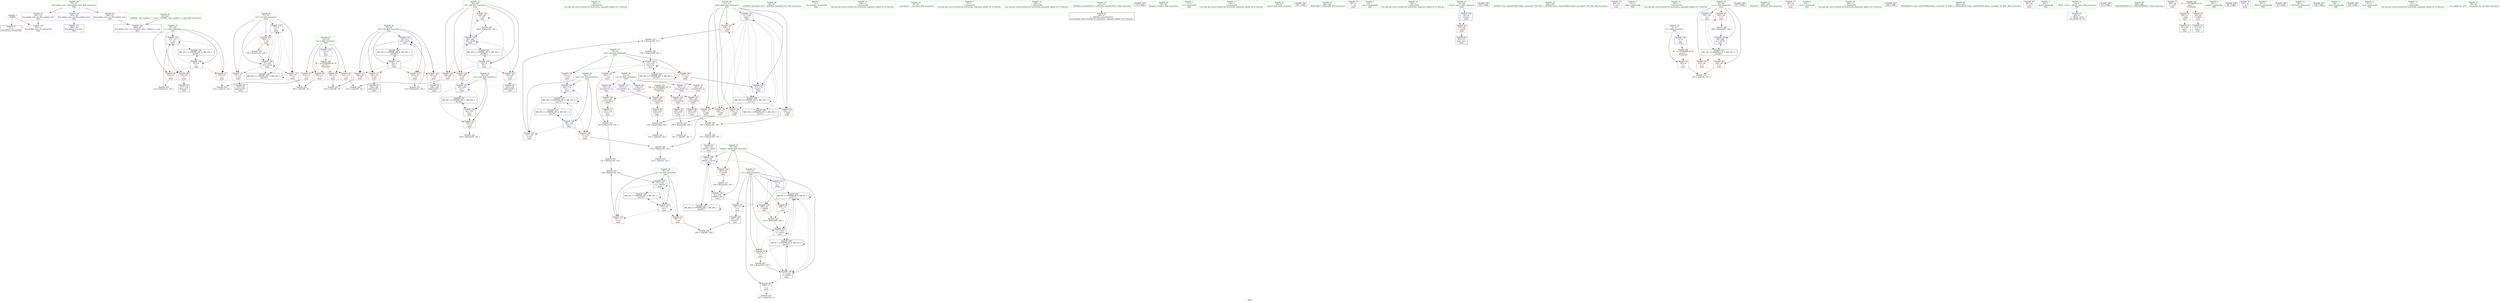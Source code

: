 digraph "SVFG" {
	label="SVFG";

	Node0x55be736eea30 [shape=record,color=grey,label="{NodeID: 0\nNullPtr}"];
	Node0x55be736eea30 -> Node0x55be737124a0[style=solid];
	Node0x55be736eea30 -> Node0x55be73717ac0[style=solid];
	Node0x55be73711a60 [shape=record,color=red,label="{NodeID: 97\n112\<--67\n\<--i\nmain\n}"];
	Node0x55be73711a60 -> Node0x55be7371d910[style=solid];
	Node0x55be736f3490 [shape=record,color=green,label="{NodeID: 14\n102\<--1\n\<--dummyObj\nCan only get source location for instruction, argument, global var or function.}"];
	Node0x55be737115a0 [shape=record,color=red,label="{NodeID: 111\n166\<--75\n\<--tot\nmain\n}"];
	Node0x55be737115a0 -> Node0x55be7371df10[style=solid];
	Node0x55be73710210 [shape=record,color=green,label="{NodeID: 28\n42\<--43\n_ZNSt8ios_base4InitC1Ev\<--_ZNSt8ios_base4InitC1Ev_field_insensitive\n}"];
	Node0x55be7371ca10 [shape=record,color=grey,label="{NodeID: 208\n139 = Binary(138, 140, )\n}"];
	Node0x55be7371ca10 -> Node0x55be737180a0[style=solid];
	Node0x55be737171e0 [shape=record,color=red,label="{NodeID: 125\n244\<--85\n\<--i45\nmain\n}"];
	Node0x55be737171e0 -> Node0x55be73714fc0[style=solid];
	Node0x55be73710c70 [shape=record,color=green,label="{NodeID: 42\n83\<--84\nans\<--ans_field_insensitive\nmain\n}"];
	Node0x55be73710c70 -> Node0x55be73716ea0[style=solid];
	Node0x55be73710c70 -> Node0x55be73718a60[style=solid];
	Node0x55be73710c70 -> Node0x55be73718cd0[style=solid];
	Node0x55be7371df10 [shape=record,color=grey,label="{NodeID: 222\n169 = cmp(166, 168, )\n}"];
	Node0x55be73717e30 [shape=record,color=blue,label="{NodeID: 139\n67\<--122\ni\<--inc\nmain\n}"];
	Node0x55be73717e30 -> Node0x55be73711a60[style=dashed];
	Node0x55be73717e30 -> Node0x55be73711b30[style=dashed];
	Node0x55be73717e30 -> Node0x55be73711c00[style=dashed];
	Node0x55be73717e30 -> Node0x55be73717e30[style=dashed];
	Node0x55be73717e30 -> Node0x55be73727410[style=dashed];
	Node0x55be73712910 [shape=record,color=black,label="{NodeID: 56\n152\<--151\nidxprom14\<--\nmain\n}"];
	Node0x55be73727e10 [shape=record,color=black,label="{NodeID: 236\nMR_18V_2 = PHI(MR_18V_4, MR_18V_1, )\npts\{72 \}\n}"];
	Node0x55be73727e10 -> Node0x55be73717fd0[style=dashed];
	Node0x55be73718990 [shape=record,color=blue,label="{NodeID: 153\n79\<--214\ni24\<--inc43\nmain\n}"];
	Node0x55be73718990 -> Node0x55be73716a40[style=dashed];
	Node0x55be73718990 -> Node0x55be73716ad0[style=dashed];
	Node0x55be73718990 -> Node0x55be73716b60[style=dashed];
	Node0x55be73718990 -> Node0x55be73716c30[style=dashed];
	Node0x55be73718990 -> Node0x55be73718990[style=dashed];
	Node0x55be73718990 -> Node0x55be73729210[style=dashed];
	Node0x55be73713470 [shape=record,color=purple,label="{NodeID: 70\n187\<--15\narrayidx30\<--m\nmain\n}"];
	Node0x55be73713470 -> Node0x55be73717380[style=solid];
	Node0x55be73714060 [shape=record,color=red,label="{NodeID: 84\n209\<--11\n\<--n\nmain\n}"];
	Node0x55be73714060 -> Node0x55be7371d190[style=solid];
	Node0x55be736ef550 [shape=record,color=green,label="{NodeID: 1\n7\<--1\n__dso_handle\<--dummyObj\nGlob }"];
	Node0x55be73711b30 [shape=record,color=red,label="{NodeID: 98\n116\<--67\n\<--i\nmain\n}"];
	Node0x55be73711b30 -> Node0x55be73712840[style=solid];
	Node0x55be736f3560 [shape=record,color=green,label="{NodeID: 15\n126\<--1\n\<--dummyObj\nCan only get source location for instruction, argument, global var or function.}"];
	Node0x55be73711670 [shape=record,color=red,label="{NodeID: 112\n146\<--77\n\<--i10\nmain\n}"];
	Node0x55be73711670 -> Node0x55be7371e210[style=solid];
	Node0x55be737102a0 [shape=record,color=green,label="{NodeID: 29\n48\<--49\n__cxa_atexit\<--__cxa_atexit_field_insensitive\n}"];
	Node0x55be7371cb90 [shape=record,color=grey,label="{NodeID: 209\n259 = Binary(258, 102, )\n}"];
	Node0x55be737172b0 [shape=record,color=red,label="{NodeID: 126\n154\<--153\n\<--arrayidx15\nmain\n}"];
	Node0x55be737172b0 -> Node0x55be737129e0[style=solid];
	Node0x55be73710d40 [shape=record,color=green,label="{NodeID: 43\n85\<--86\ni45\<--i45_field_insensitive\nmain\n}"];
	Node0x55be73710d40 -> Node0x55be73716f70[style=solid];
	Node0x55be73710d40 -> Node0x55be73717040[style=solid];
	Node0x55be73710d40 -> Node0x55be73717110[style=solid];
	Node0x55be73710d40 -> Node0x55be737171e0[style=solid];
	Node0x55be73710d40 -> Node0x55be73718b30[style=solid];
	Node0x55be73710d40 -> Node0x55be73718da0[style=solid];
	Node0x55be7371e090 [shape=record,color=grey,label="{NodeID: 223\n133 = cmp(132, 134, )\n}"];
	Node0x55be73717f00 [shape=record,color=blue,label="{NodeID: 140\n69\<--126\nlow\<--\nmain\n}"];
	Node0x55be73717f00 -> Node0x55be73711cd0[style=dashed];
	Node0x55be73717f00 -> Node0x55be73711da0[style=dashed];
	Node0x55be73717f00 -> Node0x55be73718580[style=dashed];
	Node0x55be73717f00 -> Node0x55be73727910[style=dashed];
	Node0x55be73717f00 -> Node0x55be7372b510[style=dashed];
	Node0x55be737129e0 [shape=record,color=black,label="{NodeID: 57\n155\<--154\nconv\<--\nmain\n}"];
	Node0x55be737129e0 -> Node0x55be7371ce90[style=solid];
	Node0x55be73728310 [shape=record,color=black,label="{NodeID: 237\nMR_20V_2 = PHI(MR_20V_3, MR_20V_1, )\npts\{74 \}\n}"];
	Node0x55be73728310 -> Node0x55be737180a0[style=dashed];
	Node0x55be73728310 -> Node0x55be73728310[style=dashed];
	Node0x55be73718a60 [shape=record,color=blue,label="{NodeID: 154\n83\<--205\nans\<--\nmain\n}"];
	Node0x55be73718a60 -> Node0x55be73716ea0[style=dashed];
	Node0x55be73718a60 -> Node0x55be73718cd0[style=dashed];
	Node0x55be73718a60 -> Node0x55be73729c10[style=dashed];
	Node0x55be73713540 [shape=record,color=purple,label="{NodeID: 71\n197\<--15\narrayidx36\<--m\nmain\n}"];
	Node0x55be73713540 -> Node0x55be73717450[style=solid];
	Node0x55be73714130 [shape=record,color=red,label="{NodeID: 85\n233\<--11\n\<--n\nmain\n}"];
	Node0x55be73714130 -> Node0x55be73715140[style=solid];
	Node0x55be736f2d20 [shape=record,color=green,label="{NodeID: 2\n9\<--1\n\<--dummyObj\nCan only get source location for instruction, argument, global var or function.}"];
	Node0x55be73711c00 [shape=record,color=red,label="{NodeID: 99\n121\<--67\n\<--i\nmain\n}"];
	Node0x55be73711c00 -> Node0x55be73715440[style=solid];
	Node0x55be736f3630 [shape=record,color=green,label="{NodeID: 16\n128\<--1\n\<--dummyObj\nCan only get source location for instruction, argument, global var or function.}"];
	Node0x55be73711740 [shape=record,color=red,label="{NodeID: 113\n151\<--77\n\<--i10\nmain\n}"];
	Node0x55be73711740 -> Node0x55be73712910[style=solid];
	Node0x55be73710330 [shape=record,color=green,label="{NodeID: 30\n47\<--53\n_ZNSt8ios_base4InitD1Ev\<--_ZNSt8ios_base4InitD1Ev_field_insensitive\n}"];
	Node0x55be73710330 -> Node0x55be737125a0[style=solid];
	Node0x55be734717e0 [shape=record,color=black,label="{NodeID: 293\n119 = PHI()\n}"];
	Node0x55be7371cd10 [shape=record,color=grey,label="{NodeID: 210\n157 = Binary(156, 134, )\n}"];
	Node0x55be7371cd10 -> Node0x55be7371d010[style=solid];
	Node0x55be73717380 [shape=record,color=red,label="{NodeID: 127\n188\<--187\n\<--arrayidx30\nmain\n}"];
	Node0x55be73717380 -> Node0x55be73712c50[style=solid];
	Node0x55be73710e10 [shape=record,color=green,label="{NodeID: 44\n92\<--93\nfreopen\<--freopen_field_insensitive\n}"];
	Node0x55be7371e210 [shape=record,color=grey,label="{NodeID: 224\n148 = cmp(146, 147, )\n}"];
	Node0x55be73717fd0 [shape=record,color=blue,label="{NodeID: 141\n71\<--128\nhigh\<--\nmain\n}"];
	Node0x55be73717fd0 -> Node0x55be73711e70[style=dashed];
	Node0x55be73717fd0 -> Node0x55be73711f40[style=dashed];
	Node0x55be73717fd0 -> Node0x55be73712010[style=dashed];
	Node0x55be73717fd0 -> Node0x55be737120e0[style=dashed];
	Node0x55be73717fd0 -> Node0x55be73711190[style=dashed];
	Node0x55be73717fd0 -> Node0x55be737184b0[style=dashed];
	Node0x55be73717fd0 -> Node0x55be73727e10[style=dashed];
	Node0x55be73717fd0 -> Node0x55be7372ba10[style=dashed];
	Node0x55be73712ab0 [shape=record,color=black,label="{NodeID: 58\n168\<--167\nconv22\<--\nmain\n}"];
	Node0x55be73712ab0 -> Node0x55be7371df10[style=solid];
	Node0x55be73728810 [shape=record,color=black,label="{NodeID: 238\nMR_22V_2 = PHI(MR_22V_3, MR_22V_1, )\npts\{76 \}\n}"];
	Node0x55be73728810 -> Node0x55be73718170[style=dashed];
	Node0x55be73728810 -> Node0x55be73728810[style=dashed];
	Node0x55be73718b30 [shape=record,color=blue,label="{NodeID: 155\n85\<--9\ni45\<--\nmain\n}"];
	Node0x55be73718b30 -> Node0x55be73716f70[style=dashed];
	Node0x55be73718b30 -> Node0x55be73717040[style=dashed];
	Node0x55be73718b30 -> Node0x55be73717110[style=dashed];
	Node0x55be73718b30 -> Node0x55be737171e0[style=dashed];
	Node0x55be73718b30 -> Node0x55be73718da0[style=dashed];
	Node0x55be73718b30 -> Node0x55be7372a110[style=dashed];
	Node0x55be73713610 [shape=record,color=purple,label="{NodeID: 72\n227\<--15\narrayidx50\<--m\nmain\n}"];
	Node0x55be73713610 -> Node0x55be73717520[style=solid];
	Node0x55be73714200 [shape=record,color=red,label="{NodeID: 86\n236\<--11\n\<--n\nmain\n}"];
	Node0x55be73714200 -> Node0x55be7371dc10[style=solid];
	Node0x55be736f3280 [shape=record,color=green,label="{NodeID: 3\n17\<--1\n.str\<--dummyObj\nGlob }"];
	Node0x55be73711cd0 [shape=record,color=red,label="{NodeID: 100\n131\<--69\n\<--low\nmain\n}"];
	Node0x55be73711cd0 -> Node0x55be737152c0[style=solid];
	Node0x55be736f3700 [shape=record,color=green,label="{NodeID: 17\n134\<--1\n\<--dummyObj\nCan only get source location for instruction, argument, global var or function.}"];
	Node0x55be73711810 [shape=record,color=red,label="{NodeID: 114\n162\<--77\n\<--i10\nmain\n}"];
	Node0x55be73711810 -> Node0x55be73714e40[style=solid];
	Node0x55be737103c0 [shape=record,color=green,label="{NodeID: 31\n60\<--61\nmain\<--main_field_insensitive\n}"];
	Node0x55be7373d840 [shape=record,color=black,label="{NodeID: 294\n249 = PHI()\n}"];
	Node0x55be7371ce90 [shape=record,color=grey,label="{NodeID: 211\n156 = Binary(150, 155, )\n}"];
	Node0x55be7371ce90 -> Node0x55be7371cd10[style=solid];
	Node0x55be73717450 [shape=record,color=red,label="{NodeID: 128\n198\<--197\n\<--arrayidx36\nmain\n}"];
	Node0x55be73717450 -> Node0x55be73712ec0[style=solid];
	Node0x55be73710ee0 [shape=record,color=green,label="{NodeID: 45\n99\<--100\n_ZNSirsERi\<--_ZNSirsERi_field_insensitive\n}"];
	Node0x55be7371e390 [shape=record,color=grey,label="{NodeID: 225\n182 = cmp(180, 181, )\n}"];
	Node0x55be737180a0 [shape=record,color=blue,label="{NodeID: 142\n73\<--139\nmid\<--div\nmain\n}"];
	Node0x55be737180a0 -> Node0x55be73711260[style=dashed];
	Node0x55be737180a0 -> Node0x55be73711330[style=dashed];
	Node0x55be737180a0 -> Node0x55be73711400[style=dashed];
	Node0x55be737180a0 -> Node0x55be737180a0[style=dashed];
	Node0x55be737180a0 -> Node0x55be73728310[style=dashed];
	Node0x55be73712b80 [shape=record,color=black,label="{NodeID: 59\n186\<--185\nidxprom29\<--\nmain\n}"];
	Node0x55be73728d10 [shape=record,color=black,label="{NodeID: 239\nMR_24V_2 = PHI(MR_24V_3, MR_24V_1, )\npts\{78 \}\n}"];
	Node0x55be73728d10 -> Node0x55be73718240[style=dashed];
	Node0x55be73728d10 -> Node0x55be73728d10[style=dashed];
	Node0x55be73718c00 [shape=record,color=blue,label="{NodeID: 156\n11\<--234\nn\<--dec55\nmain\n}"];
	Node0x55be73718c00 -> Node0x55be73714200[style=dashed];
	Node0x55be73718c00 -> Node0x55be73726a10[style=dashed];
	Node0x55be73718c00 -> Node0x55be7372bf10[style=dashed];
	Node0x55be737136e0 [shape=record,color=purple,label="{NodeID: 73\n89\<--17\n\<--.str\nmain\n}"];
	Node0x55be737142d0 [shape=record,color=red,label="{NodeID: 87\n113\<--13\n\<--b\nmain\n}"];
	Node0x55be737142d0 -> Node0x55be7371d910[style=solid];
	Node0x55be736f4290 [shape=record,color=green,label="{NodeID: 4\n19\<--1\n.str.1\<--dummyObj\nGlob }"];
	Node0x55be73711da0 [shape=record,color=red,label="{NodeID: 101\n137\<--69\n\<--low\nmain\n}"];
	Node0x55be73711da0 -> Node0x55be7371d310[style=solid];
	Node0x55be736f37d0 [shape=record,color=green,label="{NodeID: 18\n140\<--1\n\<--dummyObj\nCan only get source location for instruction, argument, global var or function.}"];
	Node0x55be73716a40 [shape=record,color=red,label="{NodeID: 115\n180\<--79\n\<--i24\nmain\n}"];
	Node0x55be73716a40 -> Node0x55be7371e390[style=solid];
	Node0x55be73710450 [shape=record,color=green,label="{NodeID: 32\n63\<--64\nretval\<--retval_field_insensitive\nmain\n}"];
	Node0x55be73710450 -> Node0x55be737147b0[style=solid];
	Node0x55be73710450 -> Node0x55be73717bc0[style=solid];
	Node0x55be7373d9a0 [shape=record,color=black,label="{NodeID: 295\n253 = PHI()\n}"];
	Node0x55be7371d010 [shape=record,color=grey,label="{NodeID: 212\n159 = Binary(158, 157, )\n}"];
	Node0x55be7371d010 -> Node0x55be73718310[style=solid];
	Node0x55be73717520 [shape=record,color=red,label="{NodeID: 129\n228\<--227\n\<--arrayidx50\nmain\n}"];
	Node0x55be73717520 -> Node0x55be73713060[style=solid];
	Node0x55be73710fb0 [shape=record,color=green,label="{NodeID: 46\n250\<--251\n_ZStlsISt11char_traitsIcEERSt13basic_ostreamIcT_ES5_PKc\<--_ZStlsISt11char_traitsIcEERSt13basic_ostreamIcT_ES5_PKc_field_insensitive\n}"];
	Node0x55be7371e510 [shape=record,color=grey,label="{NodeID: 226\n222 = cmp(220, 221, )\n}"];
	Node0x55be73718170 [shape=record,color=blue,label="{NodeID: 143\n75\<--143\ntot\<--\nmain\n}"];
	Node0x55be73718170 -> Node0x55be737114d0[style=dashed];
	Node0x55be73718170 -> Node0x55be737115a0[style=dashed];
	Node0x55be73718170 -> Node0x55be73718170[style=dashed];
	Node0x55be73718170 -> Node0x55be73718310[style=dashed];
	Node0x55be73718170 -> Node0x55be73728810[style=dashed];
	Node0x55be73712c50 [shape=record,color=black,label="{NodeID: 60\n189\<--188\nconv31\<--\nmain\n}"];
	Node0x55be73712c50 -> Node0x55be7371c890[style=solid];
	Node0x55be73729210 [shape=record,color=black,label="{NodeID: 240\nMR_26V_2 = PHI(MR_26V_4, MR_26V_1, )\npts\{80 \}\n}"];
	Node0x55be73729210 -> Node0x55be73718650[style=dashed];
	Node0x55be73718cd0 [shape=record,color=blue,label="{NodeID: 157\n83\<--239\nans\<--\nmain\n}"];
	Node0x55be73718cd0 -> Node0x55be73716ea0[style=dashed];
	Node0x55be73718cd0 -> Node0x55be73729c10[style=dashed];
	Node0x55be737137b0 [shape=record,color=purple,label="{NodeID: 74\n90\<--19\n\<--.str.1\nmain\n}"];
	Node0x55be737143a0 [shape=record,color=red,label="{NodeID: 88\n147\<--13\n\<--b\nmain\n}"];
	Node0x55be737143a0 -> Node0x55be7371e210[style=solid];
	Node0x55be736ef310 [shape=record,color=green,label="{NodeID: 5\n21\<--1\nstdin\<--dummyObj\nGlob }"];
	Node0x55be73711e70 [shape=record,color=red,label="{NodeID: 102\n130\<--71\n\<--high\nmain\n}"];
	Node0x55be73711e70 -> Node0x55be737152c0[style=solid];
	Node0x55be736f38a0 [shape=record,color=green,label="{NodeID: 19\n143\<--1\n\<--dummyObj\nCan only get source location for instruction, argument, global var or function.}"];
	Node0x55be73714e40 [shape=record,color=grey,label="{NodeID: 199\n163 = Binary(162, 102, )\n}"];
	Node0x55be73714e40 -> Node0x55be737183e0[style=solid];
	Node0x55be73716ad0 [shape=record,color=red,label="{NodeID: 116\n185\<--79\n\<--i24\nmain\n}"];
	Node0x55be73716ad0 -> Node0x55be73712b80[style=solid];
	Node0x55be73710520 [shape=record,color=green,label="{NodeID: 33\n65\<--66\ntc\<--tc_field_insensitive\nmain\n}"];
	Node0x55be73710520 -> Node0x55be73714880[style=solid];
	Node0x55be73710520 -> Node0x55be73714950[style=solid];
	Node0x55be73710520 -> Node0x55be73711990[style=solid];
	Node0x55be73710520 -> Node0x55be73717c90[style=solid];
	Node0x55be73710520 -> Node0x55be73718e70[style=solid];
	Node0x55be7373e540 [shape=record,color=black,label="{NodeID: 296\n257 = PHI()\n}"];
	Node0x55be7371d190 [shape=record,color=grey,label="{NodeID: 213\n210 = Binary(209, 208, )\n}"];
	Node0x55be7371d190 -> Node0x55be737188c0[style=solid];
	Node0x55be737175f0 [shape=record,color=blue,label="{NodeID: 130\n8\<--9\nt\<--\nGlob }"];
	Node0x55be737175f0 -> Node0x55be73730030[style=dashed];
	Node0x55be73711080 [shape=record,color=green,label="{NodeID: 47\n254\<--255\n_ZNSolsEi\<--_ZNSolsEi_field_insensitive\n}"];
	Node0x55be7371e690 [shape=record,color=grey,label="{NodeID: 227\n201 = cmp(200, 143, )\n}"];
	Node0x55be73718240 [shape=record,color=blue,label="{NodeID: 144\n77\<--9\ni10\<--\nmain\n}"];
	Node0x55be73718240 -> Node0x55be73711670[style=dashed];
	Node0x55be73718240 -> Node0x55be73711740[style=dashed];
	Node0x55be73718240 -> Node0x55be73711810[style=dashed];
	Node0x55be73718240 -> Node0x55be73718240[style=dashed];
	Node0x55be73718240 -> Node0x55be737183e0[style=dashed];
	Node0x55be73718240 -> Node0x55be73728d10[style=dashed];
	Node0x55be73712d20 [shape=record,color=black,label="{NodeID: 61\n192\<--191\nconv34\<--add33\nmain\n}"];
	Node0x55be73712d20 -> Node0x55be73718720[style=solid];
	Node0x55be73729710 [shape=record,color=black,label="{NodeID: 241\nMR_28V_2 = PHI(MR_28V_3, MR_28V_1, )\npts\{82 \}\n}"];
	Node0x55be73729710 -> Node0x55be73718720[style=dashed];
	Node0x55be73729710 -> Node0x55be73729710[style=dashed];
	Node0x55be73718da0 [shape=record,color=blue,label="{NodeID: 158\n85\<--245\ni45\<--inc60\nmain\n}"];
	Node0x55be73718da0 -> Node0x55be73716f70[style=dashed];
	Node0x55be73718da0 -> Node0x55be73717040[style=dashed];
	Node0x55be73718da0 -> Node0x55be73717110[style=dashed];
	Node0x55be73718da0 -> Node0x55be737171e0[style=dashed];
	Node0x55be73718da0 -> Node0x55be73718da0[style=dashed];
	Node0x55be73718da0 -> Node0x55be7372a110[style=dashed];
	Node0x55be73713880 [shape=record,color=purple,label="{NodeID: 75\n95\<--22\n\<--.str.2\nmain\n}"];
	Node0x55be73714470 [shape=record,color=red,label="{NodeID: 89\n181\<--13\n\<--b\nmain\n}"];
	Node0x55be73714470 -> Node0x55be7371e390[style=solid];
	Node0x55be736ef3a0 [shape=record,color=green,label="{NodeID: 6\n22\<--1\n.str.2\<--dummyObj\nGlob }"];
	Node0x55be73711f40 [shape=record,color=red,label="{NodeID: 103\n136\<--71\n\<--high\nmain\n}"];
	Node0x55be73711f40 -> Node0x55be7371d310[style=solid];
	Node0x55be736f3970 [shape=record,color=green,label="{NodeID: 20\n205\<--1\n\<--dummyObj\nCan only get source location for instruction, argument, global var or function.}"];
	Node0x55be73714fc0 [shape=record,color=grey,label="{NodeID: 200\n245 = Binary(244, 102, )\n}"];
	Node0x55be73714fc0 -> Node0x55be73718da0[style=solid];
	Node0x55be73716b60 [shape=record,color=red,label="{NodeID: 117\n195\<--79\n\<--i24\nmain\n}"];
	Node0x55be73716b60 -> Node0x55be73712df0[style=solid];
	Node0x55be737105f0 [shape=record,color=green,label="{NodeID: 34\n67\<--68\ni\<--i_field_insensitive\nmain\n}"];
	Node0x55be737105f0 -> Node0x55be73711a60[style=solid];
	Node0x55be737105f0 -> Node0x55be73711b30[style=solid];
	Node0x55be737105f0 -> Node0x55be73711c00[style=solid];
	Node0x55be737105f0 -> Node0x55be73717d60[style=solid];
	Node0x55be737105f0 -> Node0x55be73717e30[style=solid];
	Node0x55be7373e640 [shape=record,color=black,label="{NodeID: 297\n260 = PHI()\n}"];
	Node0x55be7371d310 [shape=record,color=grey,label="{NodeID: 214\n138 = Binary(136, 137, )\n}"];
	Node0x55be7371d310 -> Node0x55be7371ca10[style=solid];
	Node0x55be737176c0 [shape=record,color=blue,label="{NodeID: 131\n11\<--9\nn\<--\nGlob }"];
	Node0x55be737176c0 -> Node0x55be73726a10[style=dashed];
	Node0x55be737121a0 [shape=record,color=green,label="{NodeID: 48\n262\<--263\n_ZSt4endlIcSt11char_traitsIcEERSt13basic_ostreamIT_T0_ES6_\<--_ZSt4endlIcSt11char_traitsIcEERSt13basic_ostreamIT_T0_ES6__field_insensitive\n}"];
	Node0x55be73718310 [shape=record,color=blue,label="{NodeID: 145\n75\<--159\ntot\<--add18\nmain\n}"];
	Node0x55be73718310 -> Node0x55be737114d0[style=dashed];
	Node0x55be73718310 -> Node0x55be737115a0[style=dashed];
	Node0x55be73718310 -> Node0x55be73718170[style=dashed];
	Node0x55be73718310 -> Node0x55be73718310[style=dashed];
	Node0x55be73718310 -> Node0x55be73728810[style=dashed];
	Node0x55be73712df0 [shape=record,color=black,label="{NodeID: 62\n196\<--195\nidxprom35\<--\nmain\n}"];
	Node0x55be73729c10 [shape=record,color=black,label="{NodeID: 242\nMR_30V_2 = PHI(MR_30V_5, MR_30V_1, )\npts\{84 \}\n}"];
	Node0x55be73729c10 -> Node0x55be73718a60[style=dashed];
	Node0x55be73718e70 [shape=record,color=blue,label="{NodeID: 159\n65\<--268\ntc\<--inc69\nmain\n}"];
	Node0x55be73718e70 -> Node0x55be73726f10[style=dashed];
	Node0x55be73713950 [shape=record,color=purple,label="{NodeID: 76\n96\<--24\n\<--.str.3\nmain\n}"];
	Node0x55be73714540 [shape=record,color=red,label="{NodeID: 90\n221\<--13\n\<--b\nmain\n}"];
	Node0x55be73714540 -> Node0x55be7371e510[style=solid];
	Node0x55be736ef640 [shape=record,color=green,label="{NodeID: 7\n24\<--1\n.str.3\<--dummyObj\nGlob }"];
	Node0x55be73712010 [shape=record,color=red,label="{NodeID: 104\n184\<--71\n\<--high\nmain\n}"];
	Node0x55be73712010 -> Node0x55be7371c890[style=solid];
	Node0x55be736f3a40 [shape=record,color=green,label="{NodeID: 21\n4\<--6\n_ZStL8__ioinit\<--_ZStL8__ioinit_field_insensitive\nGlob }"];
	Node0x55be736f3a40 -> Node0x55be73713200[style=solid];
	Node0x55be73715140 [shape=record,color=grey,label="{NodeID: 201\n234 = Binary(233, 205, )\n}"];
	Node0x55be73715140 -> Node0x55be73718c00[style=solid];
	Node0x55be73716c30 [shape=record,color=red,label="{NodeID: 118\n213\<--79\n\<--i24\nmain\n}"];
	Node0x55be73716c30 -> Node0x55be7371d490[style=solid];
	Node0x55be737106c0 [shape=record,color=green,label="{NodeID: 35\n69\<--70\nlow\<--low_field_insensitive\nmain\n}"];
	Node0x55be737106c0 -> Node0x55be73711cd0[style=solid];
	Node0x55be737106c0 -> Node0x55be73711da0[style=solid];
	Node0x55be737106c0 -> Node0x55be73717f00[style=solid];
	Node0x55be737106c0 -> Node0x55be73718580[style=solid];
	Node0x55be7373e740 [shape=record,color=black,label="{NodeID: 298\n261 = PHI()\n}"];
	Node0x55be7371d490 [shape=record,color=grey,label="{NodeID: 215\n214 = Binary(213, 102, )\n}"];
	Node0x55be7371d490 -> Node0x55be73718990[style=solid];
	Node0x55be737177c0 [shape=record,color=blue,label="{NodeID: 132\n13\<--9\nb\<--\nGlob }"];
	Node0x55be737177c0 -> Node0x55be737301f0[style=dashed];
	Node0x55be737122a0 [shape=record,color=green,label="{NodeID: 49\n264\<--265\n_ZNSolsEPFRSoS_E\<--_ZNSolsEPFRSoS_E_field_insensitive\n}"];
	Node0x55be737183e0 [shape=record,color=blue,label="{NodeID: 146\n77\<--163\ni10\<--inc20\nmain\n}"];
	Node0x55be737183e0 -> Node0x55be73711670[style=dashed];
	Node0x55be737183e0 -> Node0x55be73711740[style=dashed];
	Node0x55be737183e0 -> Node0x55be73711810[style=dashed];
	Node0x55be737183e0 -> Node0x55be73718240[style=dashed];
	Node0x55be737183e0 -> Node0x55be737183e0[style=dashed];
	Node0x55be737183e0 -> Node0x55be73728d10[style=dashed];
	Node0x55be73712ec0 [shape=record,color=black,label="{NodeID: 63\n199\<--198\nconv37\<--\nmain\n}"];
	Node0x55be73712ec0 -> Node0x55be7371d610[style=solid];
	Node0x55be7372a110 [shape=record,color=black,label="{NodeID: 243\nMR_32V_2 = PHI(MR_32V_4, MR_32V_1, )\npts\{86 \}\n}"];
	Node0x55be7372a110 -> Node0x55be73718b30[style=dashed];
	Node0x55be73713a20 [shape=record,color=purple,label="{NodeID: 77\n248\<--29\n\<--.str.4\nmain\n}"];
	Node0x55be73714610 [shape=record,color=red,label="{NodeID: 91\n88\<--21\n\<--stdin\nmain\n}"];
	Node0x55be73714610 -> Node0x55be737126a0[style=solid];
	Node0x55be736ef6d0 [shape=record,color=green,label="{NodeID: 8\n26\<--1\nstdout\<--dummyObj\nGlob }"];
	Node0x55be737120e0 [shape=record,color=red,label="{NodeID: 105\n194\<--71\n\<--high\nmain\n}"];
	Node0x55be737120e0 -> Node0x55be7371d610[style=solid];
	Node0x55be736f3b10 [shape=record,color=green,label="{NodeID: 22\n8\<--10\nt\<--t_field_insensitive\nGlob }"];
	Node0x55be736f3b10 -> Node0x55be73713ec0[style=solid];
	Node0x55be736f3b10 -> Node0x55be737175f0[style=solid];
	Node0x55be737152c0 [shape=record,color=grey,label="{NodeID: 202\n132 = Binary(130, 131, )\n}"];
	Node0x55be737152c0 -> Node0x55be7371e090[style=solid];
	Node0x55be73716d00 [shape=record,color=red,label="{NodeID: 119\n203\<--81\n\<--add28\nmain\n}"];
	Node0x55be73716d00 -> Node0x55be7371d790[style=solid];
	Node0x55be73710790 [shape=record,color=green,label="{NodeID: 36\n71\<--72\nhigh\<--high_field_insensitive\nmain\n}"];
	Node0x55be73710790 -> Node0x55be73711e70[style=solid];
	Node0x55be73710790 -> Node0x55be73711f40[style=solid];
	Node0x55be73710790 -> Node0x55be73712010[style=solid];
	Node0x55be73710790 -> Node0x55be737120e0[style=solid];
	Node0x55be73710790 -> Node0x55be73711190[style=solid];
	Node0x55be73710790 -> Node0x55be73717fd0[style=solid];
	Node0x55be73710790 -> Node0x55be737184b0[style=solid];
	Node0x55be7373ed50 [shape=record,color=black,label="{NodeID: 299\n98 = PHI()\n}"];
	Node0x55be7371d610 [shape=record,color=grey,label="{NodeID: 216\n200 = Binary(194, 199, )\n}"];
	Node0x55be7371d610 -> Node0x55be7371e690[style=solid];
	Node0x55be737178c0 [shape=record,color=blue,label="{NodeID: 133\n295\<--34\nllvm.global_ctors_0\<--\nGlob }"];
	Node0x55be737123a0 [shape=record,color=green,label="{NodeID: 50\n35\<--291\n_GLOBAL__sub_I_maksay_1_1.cpp\<--_GLOBAL__sub_I_maksay_1_1.cpp_field_insensitive\n}"];
	Node0x55be737123a0 -> Node0x55be737179c0[style=solid];
	Node0x55be737184b0 [shape=record,color=blue,label="{NodeID: 147\n71\<--171\nhigh\<--\nmain\n}"];
	Node0x55be737184b0 -> Node0x55be7372ba10[style=dashed];
	Node0x55be73712f90 [shape=record,color=black,label="{NodeID: 64\n226\<--225\nidxprom49\<--\nmain\n}"];
	Node0x55be73713af0 [shape=record,color=purple,label="{NodeID: 78\n256\<--31\n\<--.str.5\nmain\n}"];
	Node0x55be737146e0 [shape=record,color=red,label="{NodeID: 92\n94\<--26\n\<--stdout\nmain\n}"];
	Node0x55be737146e0 -> Node0x55be73712770[style=solid];
	Node0x55be736f2a80 [shape=record,color=green,label="{NodeID: 9\n27\<--1\n_ZSt3cin\<--dummyObj\nGlob }"];
	Node0x55be73711190 [shape=record,color=red,label="{NodeID: 106\n224\<--71\n\<--high\nmain\n}"];
	Node0x55be73711190 -> Node0x55be737155c0[style=solid];
	Node0x55be736f3be0 [shape=record,color=green,label="{NodeID: 23\n11\<--12\nn\<--n_field_insensitive\nGlob }"];
	Node0x55be736f3be0 -> Node0x55be73713f90[style=solid];
	Node0x55be736f3be0 -> Node0x55be73714060[style=solid];
	Node0x55be736f3be0 -> Node0x55be73714130[style=solid];
	Node0x55be736f3be0 -> Node0x55be73714200[style=solid];
	Node0x55be736f3be0 -> Node0x55be737176c0[style=solid];
	Node0x55be736f3be0 -> Node0x55be737188c0[style=solid];
	Node0x55be736f3be0 -> Node0x55be73718c00[style=solid];
	Node0x55be73715440 [shape=record,color=grey,label="{NodeID: 203\n122 = Binary(121, 102, )\n}"];
	Node0x55be73715440 -> Node0x55be73717e30[style=solid];
	Node0x55be73716dd0 [shape=record,color=red,label="{NodeID: 120\n208\<--81\n\<--add28\nmain\n}"];
	Node0x55be73716dd0 -> Node0x55be7371d190[style=solid];
	Node0x55be73710860 [shape=record,color=green,label="{NodeID: 37\n73\<--74\nmid\<--mid_field_insensitive\nmain\n}"];
	Node0x55be73710860 -> Node0x55be73711260[style=solid];
	Node0x55be73710860 -> Node0x55be73711330[style=solid];
	Node0x55be73710860 -> Node0x55be73711400[style=solid];
	Node0x55be73710860 -> Node0x55be737180a0[style=solid];
	Node0x55be7373ee50 [shape=record,color=black,label="{NodeID: 300\n45 = PHI()\n}"];
	Node0x55be7371d790 [shape=record,color=grey,label="{NodeID: 217\n204 = Binary(203, 205, )\n}"];
	Node0x55be7371d790 -> Node0x55be737187f0[style=solid];
	Node0x55be737179c0 [shape=record,color=blue,label="{NodeID: 134\n296\<--35\nllvm.global_ctors_1\<--_GLOBAL__sub_I_maksay_1_1.cpp\nGlob }"];
	Node0x55be737124a0 [shape=record,color=black,label="{NodeID: 51\n2\<--3\ndummyVal\<--dummyVal\n}"];
	Node0x55be73718580 [shape=record,color=blue,label="{NodeID: 148\n69\<--174\nlow\<--\nmain\n}"];
	Node0x55be73718580 -> Node0x55be7372b510[style=dashed];
	Node0x55be73713060 [shape=record,color=black,label="{NodeID: 65\n229\<--228\nconv51\<--\nmain\n}"];
	Node0x55be73713060 -> Node0x55be737155c0[style=solid];
	Node0x55be73713bc0 [shape=record,color=purple,label="{NodeID: 79\n295\<--33\nllvm.global_ctors_0\<--llvm.global_ctors\nGlob }"];
	Node0x55be73713bc0 -> Node0x55be737178c0[style=solid];
	Node0x55be7372f510 [shape=record,color=yellow,style=double,label="{NodeID: 259\n2V_1 = ENCHI(MR_2V_0)\npts\{1 \}\nFun[main]}"];
	Node0x55be7372f510 -> Node0x55be73714610[style=dashed];
	Node0x55be7372f510 -> Node0x55be737146e0[style=dashed];
	Node0x55be737147b0 [shape=record,color=red,label="{NodeID: 93\n271\<--63\n\<--retval\nmain\n}"];
	Node0x55be737147b0 -> Node0x55be73713130[style=solid];
	Node0x55be736f2b10 [shape=record,color=green,label="{NodeID: 10\n28\<--1\n_ZSt4cout\<--dummyObj\nGlob }"];
	Node0x55be73711260 [shape=record,color=red,label="{NodeID: 107\n150\<--73\n\<--mid\nmain\n}"];
	Node0x55be73711260 -> Node0x55be7371ce90[style=solid];
	Node0x55be736f3cb0 [shape=record,color=green,label="{NodeID: 24\n13\<--14\nb\<--b_field_insensitive\nGlob }"];
	Node0x55be736f3cb0 -> Node0x55be737142d0[style=solid];
	Node0x55be736f3cb0 -> Node0x55be737143a0[style=solid];
	Node0x55be736f3cb0 -> Node0x55be73714470[style=solid];
	Node0x55be736f3cb0 -> Node0x55be73714540[style=solid];
	Node0x55be736f3cb0 -> Node0x55be737177c0[style=solid];
	Node0x55be737155c0 [shape=record,color=grey,label="{NodeID: 204\n230 = Binary(224, 229, )\n}"];
	Node0x55be737155c0 -> Node0x55be7371dd90[style=solid];
	Node0x55be73716ea0 [shape=record,color=red,label="{NodeID: 121\n258\<--83\n\<--ans\nmain\n}"];
	Node0x55be73716ea0 -> Node0x55be7371cb90[style=solid];
	Node0x55be73710930 [shape=record,color=green,label="{NodeID: 38\n75\<--76\ntot\<--tot_field_insensitive\nmain\n}"];
	Node0x55be73710930 -> Node0x55be737114d0[style=solid];
	Node0x55be73710930 -> Node0x55be737115a0[style=solid];
	Node0x55be73710930 -> Node0x55be73718170[style=solid];
	Node0x55be73710930 -> Node0x55be73718310[style=solid];
	Node0x55be7373ef50 [shape=record,color=black,label="{NodeID: 301\n108 = PHI()\n}"];
	Node0x55be7371d910 [shape=record,color=grey,label="{NodeID: 218\n114 = cmp(112, 113, )\n}"];
	Node0x55be73717ac0 [shape=record,color=blue, style = dotted,label="{NodeID: 135\n297\<--3\nllvm.global_ctors_2\<--dummyVal\nGlob }"];
	Node0x55be737125a0 [shape=record,color=black,label="{NodeID: 52\n46\<--47\n\<--_ZNSt8ios_base4InitD1Ev\nCan only get source location for instruction, argument, global var or function.}"];
	Node0x55be73726a10 [shape=record,color=black,label="{NodeID: 232\nMR_6V_2 = PHI(MR_6V_8, MR_6V_1, )\npts\{12 \}\n}"];
	Node0x55be73726a10 -> Node0x55be73713f90[style=dashed];
	Node0x55be73726a10 -> Node0x55be73714060[style=dashed];
	Node0x55be73726a10 -> Node0x55be73714130[style=dashed];
	Node0x55be73726a10 -> Node0x55be737188c0[style=dashed];
	Node0x55be73726a10 -> Node0x55be73718c00[style=dashed];
	Node0x55be73726a10 -> Node0x55be73726a10[style=dashed];
	Node0x55be73726a10 -> Node0x55be7372bf10[style=dashed];
	Node0x55be73718650 [shape=record,color=blue,label="{NodeID: 149\n79\<--9\ni24\<--\nmain\n}"];
	Node0x55be73718650 -> Node0x55be73716a40[style=dashed];
	Node0x55be73718650 -> Node0x55be73716ad0[style=dashed];
	Node0x55be73718650 -> Node0x55be73716b60[style=dashed];
	Node0x55be73718650 -> Node0x55be73716c30[style=dashed];
	Node0x55be73718650 -> Node0x55be73718990[style=dashed];
	Node0x55be73718650 -> Node0x55be73729210[style=dashed];
	Node0x55be73713130 [shape=record,color=black,label="{NodeID: 66\n62\<--271\nmain_ret\<--\nmain\n}"];
	Node0x55be73713cc0 [shape=record,color=purple,label="{NodeID: 80\n296\<--33\nllvm.global_ctors_1\<--llvm.global_ctors\nGlob }"];
	Node0x55be73713cc0 -> Node0x55be737179c0[style=solid];
	Node0x55be73730030 [shape=record,color=yellow,style=double,label="{NodeID: 260\n4V_1 = ENCHI(MR_4V_0)\npts\{10 \}\nFun[main]}"];
	Node0x55be73730030 -> Node0x55be73713ec0[style=dashed];
	Node0x55be73714880 [shape=record,color=red,label="{NodeID: 94\n104\<--65\n\<--tc\nmain\n}"];
	Node0x55be73714880 -> Node0x55be7371da90[style=solid];
	Node0x55be736eefe0 [shape=record,color=green,label="{NodeID: 11\n29\<--1\n.str.4\<--dummyObj\nGlob }"];
	Node0x55be73711330 [shape=record,color=red,label="{NodeID: 108\n171\<--73\n\<--mid\nmain\n}"];
	Node0x55be73711330 -> Node0x55be737184b0[style=solid];
	Node0x55be736f3d80 [shape=record,color=green,label="{NodeID: 25\n15\<--16\nm\<--m_field_insensitive\nGlob }"];
	Node0x55be736f3d80 -> Node0x55be737132d0[style=solid];
	Node0x55be736f3d80 -> Node0x55be737133a0[style=solid];
	Node0x55be736f3d80 -> Node0x55be73713470[style=solid];
	Node0x55be736f3d80 -> Node0x55be73713540[style=solid];
	Node0x55be736f3d80 -> Node0x55be73713610[style=solid];
	Node0x55be73715740 [shape=record,color=grey,label="{NodeID: 205\n268 = Binary(267, 102, )\n}"];
	Node0x55be73715740 -> Node0x55be73718e70[style=solid];
	Node0x55be73716f70 [shape=record,color=red,label="{NodeID: 122\n220\<--85\n\<--i45\nmain\n}"];
	Node0x55be73716f70 -> Node0x55be7371e510[style=solid];
	Node0x55be73710a00 [shape=record,color=green,label="{NodeID: 39\n77\<--78\ni10\<--i10_field_insensitive\nmain\n}"];
	Node0x55be73710a00 -> Node0x55be73711670[style=solid];
	Node0x55be73710a00 -> Node0x55be73711740[style=solid];
	Node0x55be73710a00 -> Node0x55be73711810[style=solid];
	Node0x55be73710a00 -> Node0x55be73718240[style=solid];
	Node0x55be73710a00 -> Node0x55be737183e0[style=solid];
	Node0x55be7373f0b0 [shape=record,color=black,label="{NodeID: 302\n109 = PHI()\n}"];
	Node0x55be7371da90 [shape=record,color=grey,label="{NodeID: 219\n106 = cmp(104, 105, )\n}"];
	Node0x55be73717bc0 [shape=record,color=blue,label="{NodeID: 136\n63\<--9\nretval\<--\nmain\n}"];
	Node0x55be73717bc0 -> Node0x55be737147b0[style=dashed];
	Node0x55be737126a0 [shape=record,color=black,label="{NodeID: 53\n91\<--88\ncall\<--\nmain\n}"];
	Node0x55be73726f10 [shape=record,color=black,label="{NodeID: 233\nMR_12V_3 = PHI(MR_12V_4, MR_12V_2, )\npts\{66 \}\n}"];
	Node0x55be73726f10 -> Node0x55be73714880[style=dashed];
	Node0x55be73726f10 -> Node0x55be73714950[style=dashed];
	Node0x55be73726f10 -> Node0x55be73711990[style=dashed];
	Node0x55be73726f10 -> Node0x55be73718e70[style=dashed];
	Node0x55be73718720 [shape=record,color=blue,label="{NodeID: 150\n81\<--192\nadd28\<--conv34\nmain\n}"];
	Node0x55be73718720 -> Node0x55be73716d00[style=dashed];
	Node0x55be73718720 -> Node0x55be73716dd0[style=dashed];
	Node0x55be73718720 -> Node0x55be73718720[style=dashed];
	Node0x55be73718720 -> Node0x55be737187f0[style=dashed];
	Node0x55be73718720 -> Node0x55be73729710[style=dashed];
	Node0x55be73713200 [shape=record,color=purple,label="{NodeID: 67\n44\<--4\n\<--_ZStL8__ioinit\n__cxx_global_var_init\n}"];
	Node0x55be7372b510 [shape=record,color=black,label="{NodeID: 247\nMR_16V_5 = PHI(MR_16V_6, MR_16V_4, )\npts\{70 \}\n}"];
	Node0x55be7372b510 -> Node0x55be73711cd0[style=dashed];
	Node0x55be7372b510 -> Node0x55be73711da0[style=dashed];
	Node0x55be7372b510 -> Node0x55be73718580[style=dashed];
	Node0x55be7372b510 -> Node0x55be73727910[style=dashed];
	Node0x55be7372b510 -> Node0x55be7372b510[style=dashed];
	Node0x55be73713dc0 [shape=record,color=purple,label="{NodeID: 81\n297\<--33\nllvm.global_ctors_2\<--llvm.global_ctors\nGlob }"];
	Node0x55be73713dc0 -> Node0x55be73717ac0[style=solid];
	Node0x55be73714950 [shape=record,color=red,label="{NodeID: 95\n252\<--65\n\<--tc\nmain\n}"];
	Node0x55be736ef0b0 [shape=record,color=green,label="{NodeID: 12\n31\<--1\n.str.5\<--dummyObj\nGlob }"];
	Node0x55be73730d50 [shape=record,color=yellow,style=double,label="{NodeID: 275\n34V_1 = ENCHI(MR_34V_0)\npts\{160000 \}\nFun[main]}"];
	Node0x55be73730d50 -> Node0x55be737172b0[style=dashed];
	Node0x55be73730d50 -> Node0x55be73717380[style=dashed];
	Node0x55be73730d50 -> Node0x55be73717450[style=dashed];
	Node0x55be73730d50 -> Node0x55be73717520[style=dashed];
	Node0x55be73711400 [shape=record,color=red,label="{NodeID: 109\n174\<--73\n\<--mid\nmain\n}"];
	Node0x55be73711400 -> Node0x55be73718580[style=solid];
	Node0x55be737100f0 [shape=record,color=green,label="{NodeID: 26\n33\<--37\nllvm.global_ctors\<--llvm.global_ctors_field_insensitive\nGlob }"];
	Node0x55be737100f0 -> Node0x55be73713bc0[style=solid];
	Node0x55be737100f0 -> Node0x55be73713cc0[style=solid];
	Node0x55be737100f0 -> Node0x55be73713dc0[style=solid];
	Node0x55be737158c0 [shape=record,color=grey,label="{NodeID: 206\n191 = Binary(190, 134, )\n}"];
	Node0x55be737158c0 -> Node0x55be73712d20[style=solid];
	Node0x55be73717040 [shape=record,color=red,label="{NodeID: 123\n225\<--85\n\<--i45\nmain\n}"];
	Node0x55be73717040 -> Node0x55be73712f90[style=solid];
	Node0x55be73710ad0 [shape=record,color=green,label="{NodeID: 40\n79\<--80\ni24\<--i24_field_insensitive\nmain\n}"];
	Node0x55be73710ad0 -> Node0x55be73716a40[style=solid];
	Node0x55be73710ad0 -> Node0x55be73716ad0[style=solid];
	Node0x55be73710ad0 -> Node0x55be73716b60[style=solid];
	Node0x55be73710ad0 -> Node0x55be73716c30[style=solid];
	Node0x55be73710ad0 -> Node0x55be73718650[style=solid];
	Node0x55be73710ad0 -> Node0x55be73718990[style=solid];
	Node0x55be7371dc10 [shape=record,color=grey,label="{NodeID: 220\n237 = cmp(236, 9, )\n}"];
	Node0x55be73717c90 [shape=record,color=blue,label="{NodeID: 137\n65\<--102\ntc\<--\nmain\n}"];
	Node0x55be73717c90 -> Node0x55be73726f10[style=dashed];
	Node0x55be73712770 [shape=record,color=black,label="{NodeID: 54\n97\<--94\ncall1\<--\nmain\n}"];
	Node0x55be73727410 [shape=record,color=black,label="{NodeID: 234\nMR_14V_2 = PHI(MR_14V_4, MR_14V_1, )\npts\{68 \}\n}"];
	Node0x55be73727410 -> Node0x55be73717d60[style=dashed];
	Node0x55be737187f0 [shape=record,color=blue,label="{NodeID: 151\n81\<--204\nadd28\<--dec\nmain\n}"];
	Node0x55be737187f0 -> Node0x55be73716dd0[style=dashed];
	Node0x55be737187f0 -> Node0x55be73718720[style=dashed];
	Node0x55be737187f0 -> Node0x55be73729710[style=dashed];
	Node0x55be737132d0 [shape=record,color=purple,label="{NodeID: 68\n118\<--15\narrayidx\<--m\nmain\n}"];
	Node0x55be7372ba10 [shape=record,color=black,label="{NodeID: 248\nMR_18V_6 = PHI(MR_18V_4, MR_18V_5, )\npts\{72 \}\n}"];
	Node0x55be7372ba10 -> Node0x55be73711e70[style=dashed];
	Node0x55be7372ba10 -> Node0x55be73711f40[style=dashed];
	Node0x55be7372ba10 -> Node0x55be73712010[style=dashed];
	Node0x55be7372ba10 -> Node0x55be737120e0[style=dashed];
	Node0x55be7372ba10 -> Node0x55be73711190[style=dashed];
	Node0x55be7372ba10 -> Node0x55be737184b0[style=dashed];
	Node0x55be7372ba10 -> Node0x55be73727e10[style=dashed];
	Node0x55be7372ba10 -> Node0x55be7372ba10[style=dashed];
	Node0x55be73713ec0 [shape=record,color=red,label="{NodeID: 82\n105\<--8\n\<--t\nmain\n}"];
	Node0x55be73713ec0 -> Node0x55be7371da90[style=solid];
	Node0x55be737301f0 [shape=record,color=yellow,style=double,label="{NodeID: 262\n8V_1 = ENCHI(MR_8V_0)\npts\{14 \}\nFun[main]}"];
	Node0x55be737301f0 -> Node0x55be737142d0[style=dashed];
	Node0x55be737301f0 -> Node0x55be737143a0[style=dashed];
	Node0x55be737301f0 -> Node0x55be73714470[style=dashed];
	Node0x55be737301f0 -> Node0x55be73714540[style=dashed];
	Node0x55be73711990 [shape=record,color=red,label="{NodeID: 96\n267\<--65\n\<--tc\nmain\n}"];
	Node0x55be73711990 -> Node0x55be73715740[style=solid];
	Node0x55be736ef180 [shape=record,color=green,label="{NodeID: 13\n34\<--1\n\<--dummyObj\nCan only get source location for instruction, argument, global var or function.}"];
	Node0x55be737114d0 [shape=record,color=red,label="{NodeID: 110\n158\<--75\n\<--tot\nmain\n}"];
	Node0x55be737114d0 -> Node0x55be7371d010[style=solid];
	Node0x55be73710180 [shape=record,color=green,label="{NodeID: 27\n38\<--39\n__cxx_global_var_init\<--__cxx_global_var_init_field_insensitive\n}"];
	Node0x55be7371c890 [shape=record,color=grey,label="{NodeID: 207\n190 = Binary(184, 189, )\n}"];
	Node0x55be7371c890 -> Node0x55be737158c0[style=solid];
	Node0x55be73717110 [shape=record,color=red,label="{NodeID: 124\n239\<--85\n\<--i45\nmain\n}"];
	Node0x55be73717110 -> Node0x55be73718cd0[style=solid];
	Node0x55be73710ba0 [shape=record,color=green,label="{NodeID: 41\n81\<--82\nadd28\<--add28_field_insensitive\nmain\n}"];
	Node0x55be73710ba0 -> Node0x55be73716d00[style=solid];
	Node0x55be73710ba0 -> Node0x55be73716dd0[style=solid];
	Node0x55be73710ba0 -> Node0x55be73718720[style=solid];
	Node0x55be73710ba0 -> Node0x55be737187f0[style=solid];
	Node0x55be7371dd90 [shape=record,color=grey,label="{NodeID: 221\n231 = cmp(230, 143, )\n}"];
	Node0x55be73717d60 [shape=record,color=blue,label="{NodeID: 138\n67\<--9\ni\<--\nmain\n}"];
	Node0x55be73717d60 -> Node0x55be73711a60[style=dashed];
	Node0x55be73717d60 -> Node0x55be73711b30[style=dashed];
	Node0x55be73717d60 -> Node0x55be73711c00[style=dashed];
	Node0x55be73717d60 -> Node0x55be73717e30[style=dashed];
	Node0x55be73717d60 -> Node0x55be73727410[style=dashed];
	Node0x55be73712840 [shape=record,color=black,label="{NodeID: 55\n117\<--116\nidxprom\<--\nmain\n}"];
	Node0x55be73727910 [shape=record,color=black,label="{NodeID: 235\nMR_16V_2 = PHI(MR_16V_4, MR_16V_1, )\npts\{70 \}\n}"];
	Node0x55be73727910 -> Node0x55be73717f00[style=dashed];
	Node0x55be737188c0 [shape=record,color=blue,label="{NodeID: 152\n11\<--210\nn\<--sub41\nmain\n}"];
	Node0x55be737188c0 -> Node0x55be73714060[style=dashed];
	Node0x55be737188c0 -> Node0x55be73714130[style=dashed];
	Node0x55be737188c0 -> Node0x55be737188c0[style=dashed];
	Node0x55be737188c0 -> Node0x55be73718c00[style=dashed];
	Node0x55be737188c0 -> Node0x55be73726a10[style=dashed];
	Node0x55be737188c0 -> Node0x55be7372bf10[style=dashed];
	Node0x55be737133a0 [shape=record,color=purple,label="{NodeID: 69\n153\<--15\narrayidx15\<--m\nmain\n}"];
	Node0x55be737133a0 -> Node0x55be737172b0[style=solid];
	Node0x55be7372bf10 [shape=record,color=black,label="{NodeID: 249\nMR_6V_7 = PHI(MR_6V_6, MR_6V_5, )\npts\{12 \}\n}"];
	Node0x55be7372bf10 -> Node0x55be73714130[style=dashed];
	Node0x55be7372bf10 -> Node0x55be73718c00[style=dashed];
	Node0x55be7372bf10 -> Node0x55be73726a10[style=dashed];
	Node0x55be7372bf10 -> Node0x55be7372bf10[style=dashed];
	Node0x55be73713f90 [shape=record,color=red,label="{NodeID: 83\n167\<--11\n\<--n\nmain\n}"];
	Node0x55be73713f90 -> Node0x55be73712ab0[style=solid];
}

